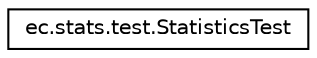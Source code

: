 digraph "Graphical Class Hierarchy"
{
  edge [fontname="Helvetica",fontsize="10",labelfontname="Helvetica",labelfontsize="10"];
  node [fontname="Helvetica",fontsize="10",shape=record];
  rankdir="LR";
  Node0 [label="ec.stats.test.StatisticsTest",height=0.2,width=0.4,color="black", fillcolor="white", style="filled",URL="$classec_1_1stats_1_1test_1_1_statistics_test.html"];
}
